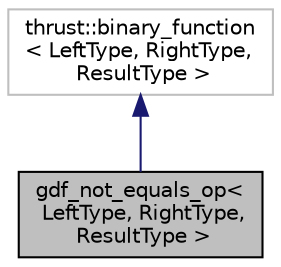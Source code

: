 digraph "gdf_not_equals_op&lt; LeftType, RightType, ResultType &gt;"
{
  edge [fontname="Helvetica",fontsize="10",labelfontname="Helvetica",labelfontsize="10"];
  node [fontname="Helvetica",fontsize="10",shape=record];
  Node0 [label="gdf_not_equals_op\<\l LeftType, RightType,\l ResultType \>",height=0.2,width=0.4,color="black", fillcolor="grey75", style="filled", fontcolor="black"];
  Node1 -> Node0 [dir="back",color="midnightblue",fontsize="10",style="solid",fontname="Helvetica"];
  Node1 [label="thrust::binary_function\l\< LeftType, RightType,\l ResultType \>",height=0.2,width=0.4,color="grey75", fillcolor="white", style="filled"];
}
